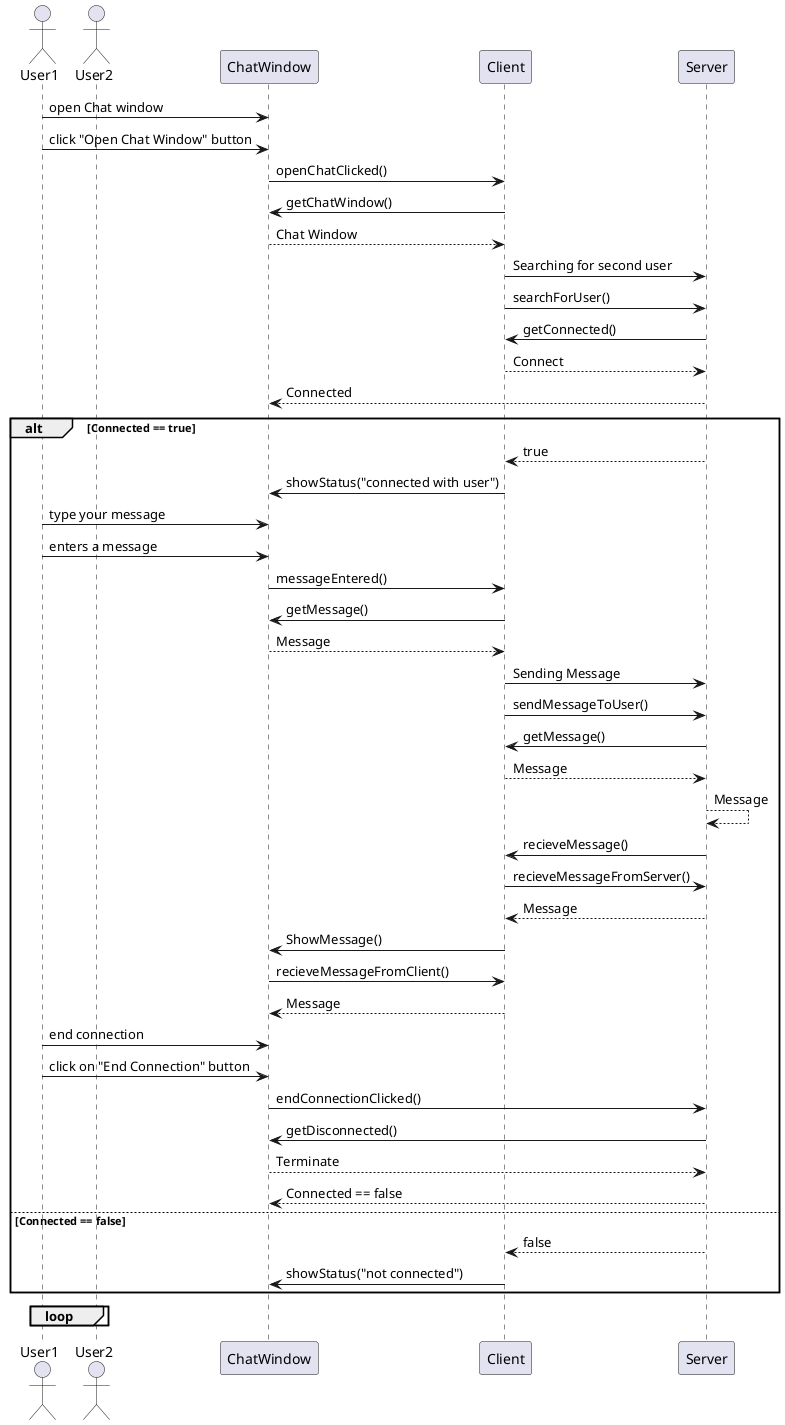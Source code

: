 @startuml

actor User1
actor User2
participant ChatWindow
participant Client
participant Server

User1 -> ChatWindow: open Chat window
User1 -> ChatWindow: click "Open Chat Window" button
ChatWindow -> Client: openChatClicked()

Client -> ChatWindow: getChatWindow()
ChatWindow --> Client: Chat Window

Client -> Server: Searching for second user
Client -> Server: searchForUser()
Server -> Client: getConnected()
Client --> Server: Connect

Server --> ChatWindow: Connected

alt Connected == true
   Server --> Client: true
   Client -> ChatWindow: showStatus("connected with user")

   User1 -> ChatWindow: type your message
   User1 -> ChatWindow: enters a message
   ChatWindow -> Client: messageEntered()
   Client -> ChatWindow: getMessage()
   ChatWindow --> Client: Message

   Client -> Server: Sending Message
   Client -> Server: sendMessageToUser()
   Server -> Client: getMessage()
   Client --> Server: Message

   Server --> Server: Message
   Server -> Client: recieveMessage()
   Client -> Server: recieveMessageFromServer()
   Server --> Client: Message
   Client -> ChatWindow: ShowMessage()
   ChatWindow -> Client: recieveMessageFromClient()
   Client --> ChatWindow: Message

   User1 -> ChatWindow: end connection
   User1 -> ChatWindow: click on "End Connection" button
   ChatWindow -> Server: endConnectionClicked()
   Server -> ChatWindow: getDisconnected()
   ChatWindow --> Server: Terminate 
   Server --> ChatWindow: Connected == false


else Connected == false
   Server --> Client: false
   Client -> ChatWindow: showStatus("not connected")
end
loop
end
@enduml
